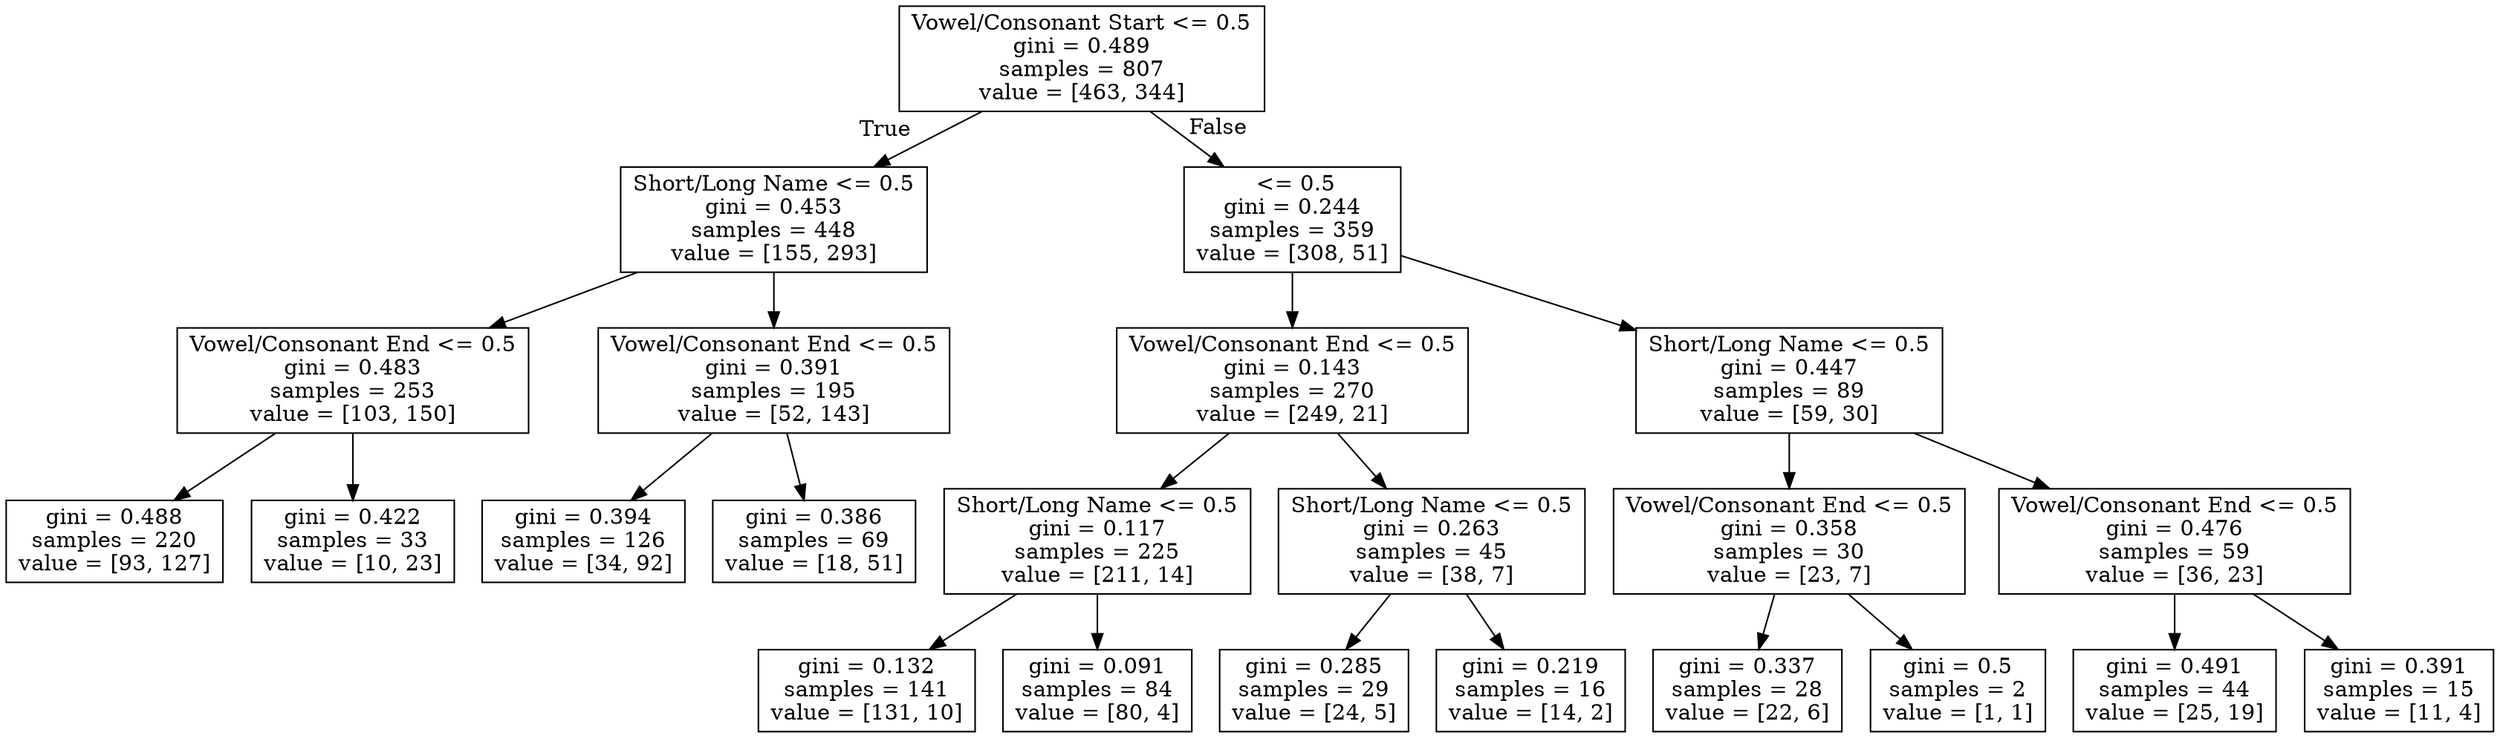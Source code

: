 digraph Tree {
node [shape=box] ;
0 [label="Vowel/Consonant Start <= 0.5\ngini = 0.489\nsamples = 807\nvalue = [463, 344]"] ;
1 [label="Short/Long Name <= 0.5\ngini = 0.453\nsamples = 448\nvalue = [155, 293]"] ;
0 -> 1 [labeldistance=2.5, labelangle=45, headlabel="True"] ;
2 [label="Vowel/Consonant End <= 0.5\ngini = 0.483\nsamples = 253\nvalue = [103, 150]"] ;
1 -> 2 ;
3 [label="gini = 0.488\nsamples = 220\nvalue = [93, 127]"] ;
2 -> 3 ;
4 [label="gini = 0.422\nsamples = 33\nvalue = [10, 23]"] ;
2 -> 4 ;
5 [label="Vowel/Consonant End <= 0.5\ngini = 0.391\nsamples = 195\nvalue = [52, 143]"] ;
1 -> 5 ;
6 [label="gini = 0.394\nsamples = 126\nvalue = [34, 92]"] ;
5 -> 6 ;
7 [label="gini = 0.386\nsamples = 69\nvalue = [18, 51]"] ;
5 -> 7 ;
8 [label=" <= 0.5\ngini = 0.244\nsamples = 359\nvalue = [308, 51]"] ;
0 -> 8 [labeldistance=2.5, labelangle=-45, headlabel="False"] ;
9 [label="Vowel/Consonant End <= 0.5\ngini = 0.143\nsamples = 270\nvalue = [249, 21]"] ;
8 -> 9 ;
10 [label="Short/Long Name <= 0.5\ngini = 0.117\nsamples = 225\nvalue = [211, 14]"] ;
9 -> 10 ;
11 [label="gini = 0.132\nsamples = 141\nvalue = [131, 10]"] ;
10 -> 11 ;
12 [label="gini = 0.091\nsamples = 84\nvalue = [80, 4]"] ;
10 -> 12 ;
13 [label="Short/Long Name <= 0.5\ngini = 0.263\nsamples = 45\nvalue = [38, 7]"] ;
9 -> 13 ;
14 [label="gini = 0.285\nsamples = 29\nvalue = [24, 5]"] ;
13 -> 14 ;
15 [label="gini = 0.219\nsamples = 16\nvalue = [14, 2]"] ;
13 -> 15 ;
16 [label="Short/Long Name <= 0.5\ngini = 0.447\nsamples = 89\nvalue = [59, 30]"] ;
8 -> 16 ;
17 [label="Vowel/Consonant End <= 0.5\ngini = 0.358\nsamples = 30\nvalue = [23, 7]"] ;
16 -> 17 ;
18 [label="gini = 0.337\nsamples = 28\nvalue = [22, 6]"] ;
17 -> 18 ;
19 [label="gini = 0.5\nsamples = 2\nvalue = [1, 1]"] ;
17 -> 19 ;
20 [label="Vowel/Consonant End <= 0.5\ngini = 0.476\nsamples = 59\nvalue = [36, 23]"] ;
16 -> 20 ;
21 [label="gini = 0.491\nsamples = 44\nvalue = [25, 19]"] ;
20 -> 21 ;
22 [label="gini = 0.391\nsamples = 15\nvalue = [11, 4]"] ;
20 -> 22 ;
}